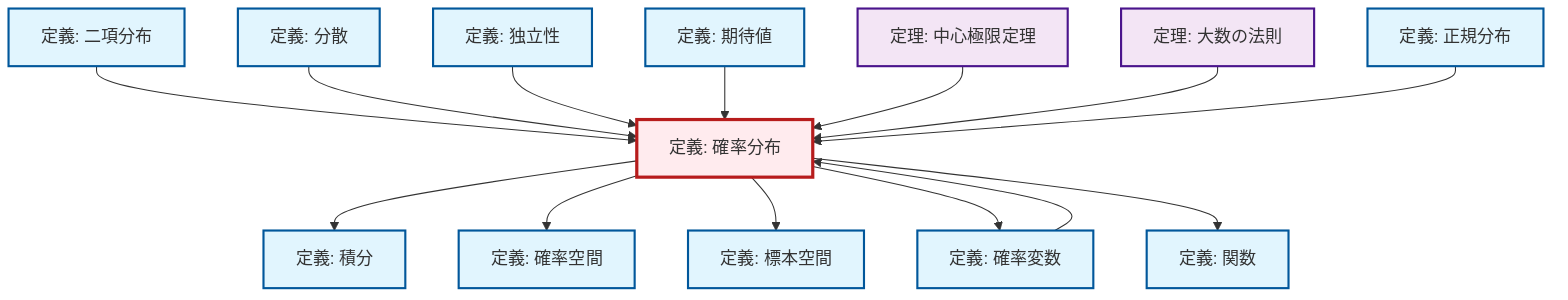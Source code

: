 graph TD
    classDef definition fill:#e1f5fe,stroke:#01579b,stroke-width:2px
    classDef theorem fill:#f3e5f5,stroke:#4a148c,stroke-width:2px
    classDef axiom fill:#fff3e0,stroke:#e65100,stroke-width:2px
    classDef example fill:#e8f5e9,stroke:#1b5e20,stroke-width:2px
    classDef current fill:#ffebee,stroke:#b71c1c,stroke-width:3px
    def-independence["定義: 独立性"]:::definition
    def-sample-space["定義: 標本空間"]:::definition
    thm-law-of-large-numbers["定理: 大数の法則"]:::theorem
    thm-central-limit["定理: 中心極限定理"]:::theorem
    def-binomial-distribution["定義: 二項分布"]:::definition
    def-variance["定義: 分散"]:::definition
    def-expectation["定義: 期待値"]:::definition
    def-random-variable["定義: 確率変数"]:::definition
    def-function["定義: 関数"]:::definition
    def-normal-distribution["定義: 正規分布"]:::definition
    def-probability-space["定義: 確率空間"]:::definition
    def-integral["定義: 積分"]:::definition
    def-probability-distribution["定義: 確率分布"]:::definition
    def-probability-distribution --> def-integral
    def-binomial-distribution --> def-probability-distribution
    def-variance --> def-probability-distribution
    def-probability-distribution --> def-probability-space
    def-probability-distribution --> def-sample-space
    def-independence --> def-probability-distribution
    def-expectation --> def-probability-distribution
    def-random-variable --> def-probability-distribution
    def-probability-distribution --> def-random-variable
    thm-central-limit --> def-probability-distribution
    thm-law-of-large-numbers --> def-probability-distribution
    def-probability-distribution --> def-function
    def-normal-distribution --> def-probability-distribution
    class def-probability-distribution current